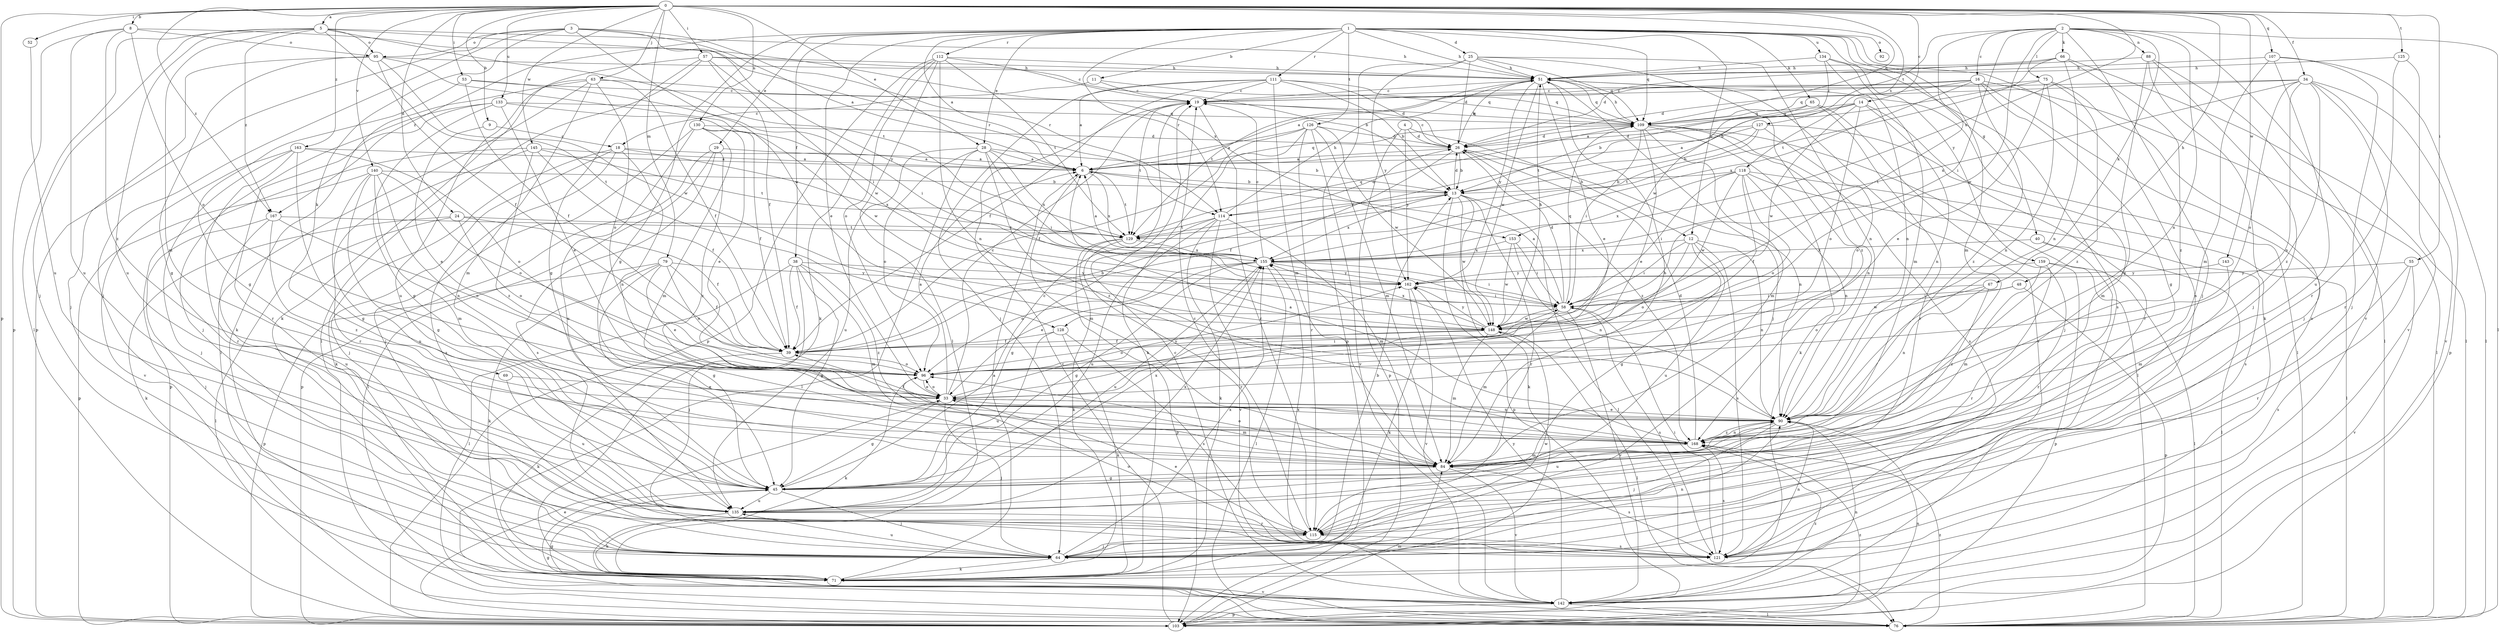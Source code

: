 strict digraph  {
0;
1;
2;
3;
4;
5;
6;
8;
9;
11;
12;
13;
14;
16;
18;
19;
24;
25;
26;
28;
29;
33;
34;
38;
39;
40;
45;
48;
51;
52;
53;
55;
57;
58;
63;
64;
65;
66;
67;
69;
71;
75;
76;
79;
84;
88;
90;
92;
95;
96;
103;
107;
109;
111;
112;
114;
115;
118;
121;
125;
126;
127;
128;
129;
130;
133;
134;
135;
140;
142;
143;
145;
148;
153;
155;
159;
162;
163;
167;
168;
0 -> 5  [label=a];
0 -> 8  [label=b];
0 -> 9  [label=b];
0 -> 14  [label=c];
0 -> 24  [label=d];
0 -> 28  [label=e];
0 -> 34  [label=f];
0 -> 48  [label=h];
0 -> 52  [label=i];
0 -> 53  [label=i];
0 -> 55  [label=i];
0 -> 57  [label=i];
0 -> 63  [label=j];
0 -> 79  [label=m];
0 -> 103  [label=p];
0 -> 107  [label=q];
0 -> 109  [label=q];
0 -> 118  [label=s];
0 -> 125  [label=t];
0 -> 130  [label=u];
0 -> 133  [label=u];
0 -> 140  [label=v];
0 -> 143  [label=w];
0 -> 145  [label=w];
0 -> 153  [label=x];
0 -> 163  [label=z];
0 -> 167  [label=z];
1 -> 6  [label=a];
1 -> 11  [label=b];
1 -> 12  [label=b];
1 -> 25  [label=d];
1 -> 28  [label=e];
1 -> 29  [label=e];
1 -> 33  [label=e];
1 -> 38  [label=f];
1 -> 40  [label=g];
1 -> 45  [label=g];
1 -> 51  [label=h];
1 -> 65  [label=k];
1 -> 84  [label=m];
1 -> 92  [label=o];
1 -> 109  [label=q];
1 -> 111  [label=r];
1 -> 112  [label=r];
1 -> 114  [label=r];
1 -> 121  [label=s];
1 -> 126  [label=t];
1 -> 134  [label=u];
1 -> 159  [label=y];
1 -> 167  [label=z];
2 -> 16  [label=c];
2 -> 58  [label=i];
2 -> 64  [label=j];
2 -> 66  [label=k];
2 -> 67  [label=k];
2 -> 75  [label=l];
2 -> 76  [label=l];
2 -> 88  [label=n];
2 -> 90  [label=n];
2 -> 127  [label=t];
2 -> 128  [label=t];
2 -> 142  [label=v];
2 -> 148  [label=w];
3 -> 6  [label=a];
3 -> 64  [label=j];
3 -> 69  [label=k];
3 -> 95  [label=o];
3 -> 103  [label=p];
3 -> 114  [label=r];
3 -> 148  [label=w];
3 -> 162  [label=y];
4 -> 12  [label=b];
4 -> 26  [label=d];
4 -> 103  [label=p];
4 -> 162  [label=y];
5 -> 51  [label=h];
5 -> 64  [label=j];
5 -> 76  [label=l];
5 -> 84  [label=m];
5 -> 95  [label=o];
5 -> 128  [label=t];
5 -> 129  [label=t];
5 -> 135  [label=u];
5 -> 153  [label=x];
5 -> 167  [label=z];
6 -> 13  [label=b];
6 -> 84  [label=m];
6 -> 109  [label=q];
6 -> 129  [label=t];
6 -> 155  [label=x];
8 -> 95  [label=o];
8 -> 96  [label=o];
8 -> 103  [label=p];
8 -> 114  [label=r];
8 -> 135  [label=u];
8 -> 168  [label=z];
9 -> 18  [label=c];
9 -> 33  [label=e];
11 -> 18  [label=c];
11 -> 19  [label=c];
11 -> 109  [label=q];
12 -> 45  [label=g];
12 -> 58  [label=i];
12 -> 90  [label=n];
12 -> 96  [label=o];
12 -> 121  [label=s];
12 -> 135  [label=u];
12 -> 155  [label=x];
13 -> 26  [label=d];
13 -> 71  [label=k];
13 -> 76  [label=l];
13 -> 103  [label=p];
13 -> 114  [label=r];
13 -> 115  [label=r];
13 -> 148  [label=w];
13 -> 155  [label=x];
14 -> 6  [label=a];
14 -> 90  [label=n];
14 -> 96  [label=o];
14 -> 109  [label=q];
14 -> 115  [label=r];
14 -> 129  [label=t];
14 -> 148  [label=w];
16 -> 6  [label=a];
16 -> 19  [label=c];
16 -> 26  [label=d];
16 -> 45  [label=g];
16 -> 76  [label=l];
16 -> 121  [label=s];
16 -> 155  [label=x];
16 -> 168  [label=z];
18 -> 6  [label=a];
18 -> 64  [label=j];
18 -> 71  [label=k];
18 -> 90  [label=n];
18 -> 121  [label=s];
18 -> 155  [label=x];
19 -> 109  [label=q];
19 -> 115  [label=r];
19 -> 129  [label=t];
24 -> 39  [label=f];
24 -> 71  [label=k];
24 -> 76  [label=l];
24 -> 96  [label=o];
24 -> 129  [label=t];
25 -> 26  [label=d];
25 -> 51  [label=h];
25 -> 90  [label=n];
25 -> 103  [label=p];
25 -> 109  [label=q];
25 -> 162  [label=y];
25 -> 168  [label=z];
26 -> 6  [label=a];
26 -> 13  [label=b];
26 -> 19  [label=c];
26 -> 39  [label=f];
26 -> 51  [label=h];
26 -> 90  [label=n];
26 -> 168  [label=z];
28 -> 6  [label=a];
28 -> 13  [label=b];
28 -> 58  [label=i];
28 -> 76  [label=l];
28 -> 96  [label=o];
28 -> 135  [label=u];
28 -> 155  [label=x];
28 -> 168  [label=z];
29 -> 6  [label=a];
29 -> 76  [label=l];
29 -> 103  [label=p];
29 -> 121  [label=s];
29 -> 168  [label=z];
33 -> 6  [label=a];
33 -> 19  [label=c];
33 -> 45  [label=g];
33 -> 64  [label=j];
33 -> 84  [label=m];
33 -> 90  [label=n];
33 -> 96  [label=o];
33 -> 162  [label=y];
34 -> 19  [label=c];
34 -> 90  [label=n];
34 -> 96  [label=o];
34 -> 103  [label=p];
34 -> 109  [label=q];
34 -> 115  [label=r];
34 -> 142  [label=v];
34 -> 155  [label=x];
34 -> 168  [label=z];
38 -> 39  [label=f];
38 -> 45  [label=g];
38 -> 64  [label=j];
38 -> 76  [label=l];
38 -> 84  [label=m];
38 -> 162  [label=y];
38 -> 168  [label=z];
39 -> 13  [label=b];
39 -> 71  [label=k];
39 -> 96  [label=o];
40 -> 76  [label=l];
40 -> 115  [label=r];
40 -> 155  [label=x];
45 -> 19  [label=c];
45 -> 64  [label=j];
45 -> 135  [label=u];
45 -> 155  [label=x];
48 -> 58  [label=i];
48 -> 103  [label=p];
48 -> 148  [label=w];
51 -> 19  [label=c];
51 -> 33  [label=e];
51 -> 64  [label=j];
51 -> 76  [label=l];
51 -> 109  [label=q];
51 -> 129  [label=t];
51 -> 142  [label=v];
51 -> 148  [label=w];
51 -> 162  [label=y];
52 -> 135  [label=u];
53 -> 19  [label=c];
53 -> 39  [label=f];
53 -> 45  [label=g];
53 -> 58  [label=i];
55 -> 115  [label=r];
55 -> 121  [label=s];
55 -> 142  [label=v];
55 -> 162  [label=y];
57 -> 13  [label=b];
57 -> 39  [label=f];
57 -> 45  [label=g];
57 -> 51  [label=h];
57 -> 71  [label=k];
57 -> 76  [label=l];
57 -> 148  [label=w];
58 -> 6  [label=a];
58 -> 26  [label=d];
58 -> 84  [label=m];
58 -> 109  [label=q];
58 -> 121  [label=s];
58 -> 142  [label=v];
58 -> 148  [label=w];
63 -> 19  [label=c];
63 -> 39  [label=f];
63 -> 71  [label=k];
63 -> 76  [label=l];
63 -> 84  [label=m];
63 -> 96  [label=o];
63 -> 135  [label=u];
64 -> 13  [label=b];
64 -> 71  [label=k];
64 -> 90  [label=n];
64 -> 135  [label=u];
64 -> 148  [label=w];
64 -> 155  [label=x];
65 -> 13  [label=b];
65 -> 64  [label=j];
65 -> 109  [label=q];
65 -> 115  [label=r];
66 -> 26  [label=d];
66 -> 51  [label=h];
66 -> 76  [label=l];
66 -> 90  [label=n];
66 -> 129  [label=t];
66 -> 168  [label=z];
67 -> 58  [label=i];
67 -> 90  [label=n];
67 -> 96  [label=o];
67 -> 168  [label=z];
69 -> 33  [label=e];
69 -> 135  [label=u];
71 -> 6  [label=a];
71 -> 142  [label=v];
75 -> 13  [label=b];
75 -> 19  [label=c];
75 -> 33  [label=e];
75 -> 64  [label=j];
75 -> 90  [label=n];
75 -> 168  [label=z];
76 -> 45  [label=g];
76 -> 168  [label=z];
79 -> 33  [label=e];
79 -> 39  [label=f];
79 -> 45  [label=g];
79 -> 71  [label=k];
79 -> 96  [label=o];
79 -> 103  [label=p];
79 -> 162  [label=y];
84 -> 45  [label=g];
84 -> 51  [label=h];
84 -> 96  [label=o];
84 -> 121  [label=s];
84 -> 142  [label=v];
88 -> 45  [label=g];
88 -> 51  [label=h];
88 -> 64  [label=j];
88 -> 71  [label=k];
88 -> 76  [label=l];
90 -> 33  [label=e];
90 -> 39  [label=f];
90 -> 64  [label=j];
90 -> 135  [label=u];
90 -> 168  [label=z];
95 -> 39  [label=f];
95 -> 45  [label=g];
95 -> 51  [label=h];
95 -> 58  [label=i];
95 -> 64  [label=j];
95 -> 148  [label=w];
96 -> 33  [label=e];
96 -> 58  [label=i];
96 -> 71  [label=k];
103 -> 19  [label=c];
103 -> 33  [label=e];
103 -> 84  [label=m];
103 -> 90  [label=n];
103 -> 168  [label=z];
107 -> 51  [label=h];
107 -> 64  [label=j];
107 -> 76  [label=l];
107 -> 84  [label=m];
107 -> 135  [label=u];
109 -> 26  [label=d];
109 -> 33  [label=e];
109 -> 51  [label=h];
109 -> 58  [label=i];
109 -> 71  [label=k];
109 -> 76  [label=l];
109 -> 84  [label=m];
109 -> 90  [label=n];
109 -> 121  [label=s];
111 -> 6  [label=a];
111 -> 13  [label=b];
111 -> 19  [label=c];
111 -> 26  [label=d];
111 -> 39  [label=f];
111 -> 64  [label=j];
111 -> 84  [label=m];
111 -> 109  [label=q];
112 -> 19  [label=c];
112 -> 51  [label=h];
112 -> 71  [label=k];
112 -> 76  [label=l];
112 -> 90  [label=n];
112 -> 96  [label=o];
112 -> 103  [label=p];
112 -> 129  [label=t];
114 -> 26  [label=d];
114 -> 45  [label=g];
114 -> 51  [label=h];
114 -> 71  [label=k];
114 -> 84  [label=m];
114 -> 129  [label=t];
114 -> 135  [label=u];
114 -> 142  [label=v];
115 -> 19  [label=c];
115 -> 33  [label=e];
115 -> 64  [label=j];
115 -> 121  [label=s];
118 -> 13  [label=b];
118 -> 39  [label=f];
118 -> 58  [label=i];
118 -> 76  [label=l];
118 -> 90  [label=n];
118 -> 96  [label=o];
118 -> 121  [label=s];
118 -> 148  [label=w];
118 -> 155  [label=x];
121 -> 58  [label=i];
121 -> 90  [label=n];
121 -> 96  [label=o];
121 -> 155  [label=x];
125 -> 51  [label=h];
125 -> 115  [label=r];
125 -> 142  [label=v];
126 -> 6  [label=a];
126 -> 26  [label=d];
126 -> 39  [label=f];
126 -> 71  [label=k];
126 -> 84  [label=m];
126 -> 115  [label=r];
126 -> 142  [label=v];
126 -> 148  [label=w];
127 -> 6  [label=a];
127 -> 13  [label=b];
127 -> 26  [label=d];
127 -> 84  [label=m];
127 -> 96  [label=o];
127 -> 129  [label=t];
128 -> 39  [label=f];
128 -> 71  [label=k];
128 -> 121  [label=s];
128 -> 135  [label=u];
129 -> 71  [label=k];
129 -> 103  [label=p];
129 -> 109  [label=q];
129 -> 115  [label=r];
129 -> 155  [label=x];
130 -> 26  [label=d];
130 -> 33  [label=e];
130 -> 39  [label=f];
130 -> 64  [label=j];
130 -> 84  [label=m];
130 -> 135  [label=u];
133 -> 33  [label=e];
133 -> 45  [label=g];
133 -> 64  [label=j];
133 -> 109  [label=q];
133 -> 115  [label=r];
133 -> 148  [label=w];
134 -> 51  [label=h];
134 -> 84  [label=m];
134 -> 90  [label=n];
134 -> 121  [label=s];
134 -> 148  [label=w];
135 -> 71  [label=k];
135 -> 115  [label=r];
135 -> 155  [label=x];
140 -> 13  [label=b];
140 -> 45  [label=g];
140 -> 84  [label=m];
140 -> 90  [label=n];
140 -> 96  [label=o];
140 -> 103  [label=p];
140 -> 135  [label=u];
142 -> 19  [label=c];
142 -> 45  [label=g];
142 -> 76  [label=l];
142 -> 90  [label=n];
142 -> 103  [label=p];
142 -> 162  [label=y];
142 -> 168  [label=z];
143 -> 84  [label=m];
143 -> 162  [label=y];
145 -> 6  [label=a];
145 -> 39  [label=f];
145 -> 103  [label=p];
145 -> 115  [label=r];
145 -> 129  [label=t];
145 -> 168  [label=z];
148 -> 39  [label=f];
148 -> 51  [label=h];
148 -> 76  [label=l];
148 -> 84  [label=m];
148 -> 96  [label=o];
148 -> 155  [label=x];
148 -> 162  [label=y];
153 -> 58  [label=i];
153 -> 90  [label=n];
153 -> 148  [label=w];
153 -> 155  [label=x];
155 -> 6  [label=a];
155 -> 19  [label=c];
155 -> 33  [label=e];
155 -> 45  [label=g];
155 -> 58  [label=i];
155 -> 76  [label=l];
155 -> 96  [label=o];
155 -> 135  [label=u];
155 -> 162  [label=y];
159 -> 76  [label=l];
159 -> 84  [label=m];
159 -> 103  [label=p];
159 -> 115  [label=r];
159 -> 162  [label=y];
162 -> 58  [label=i];
162 -> 71  [label=k];
162 -> 142  [label=v];
163 -> 6  [label=a];
163 -> 45  [label=g];
163 -> 64  [label=j];
163 -> 96  [label=o];
163 -> 115  [label=r];
163 -> 142  [label=v];
167 -> 64  [label=j];
167 -> 96  [label=o];
167 -> 129  [label=t];
167 -> 135  [label=u];
167 -> 168  [label=z];
168 -> 6  [label=a];
168 -> 26  [label=d];
168 -> 84  [label=m];
168 -> 90  [label=n];
168 -> 121  [label=s];
}

